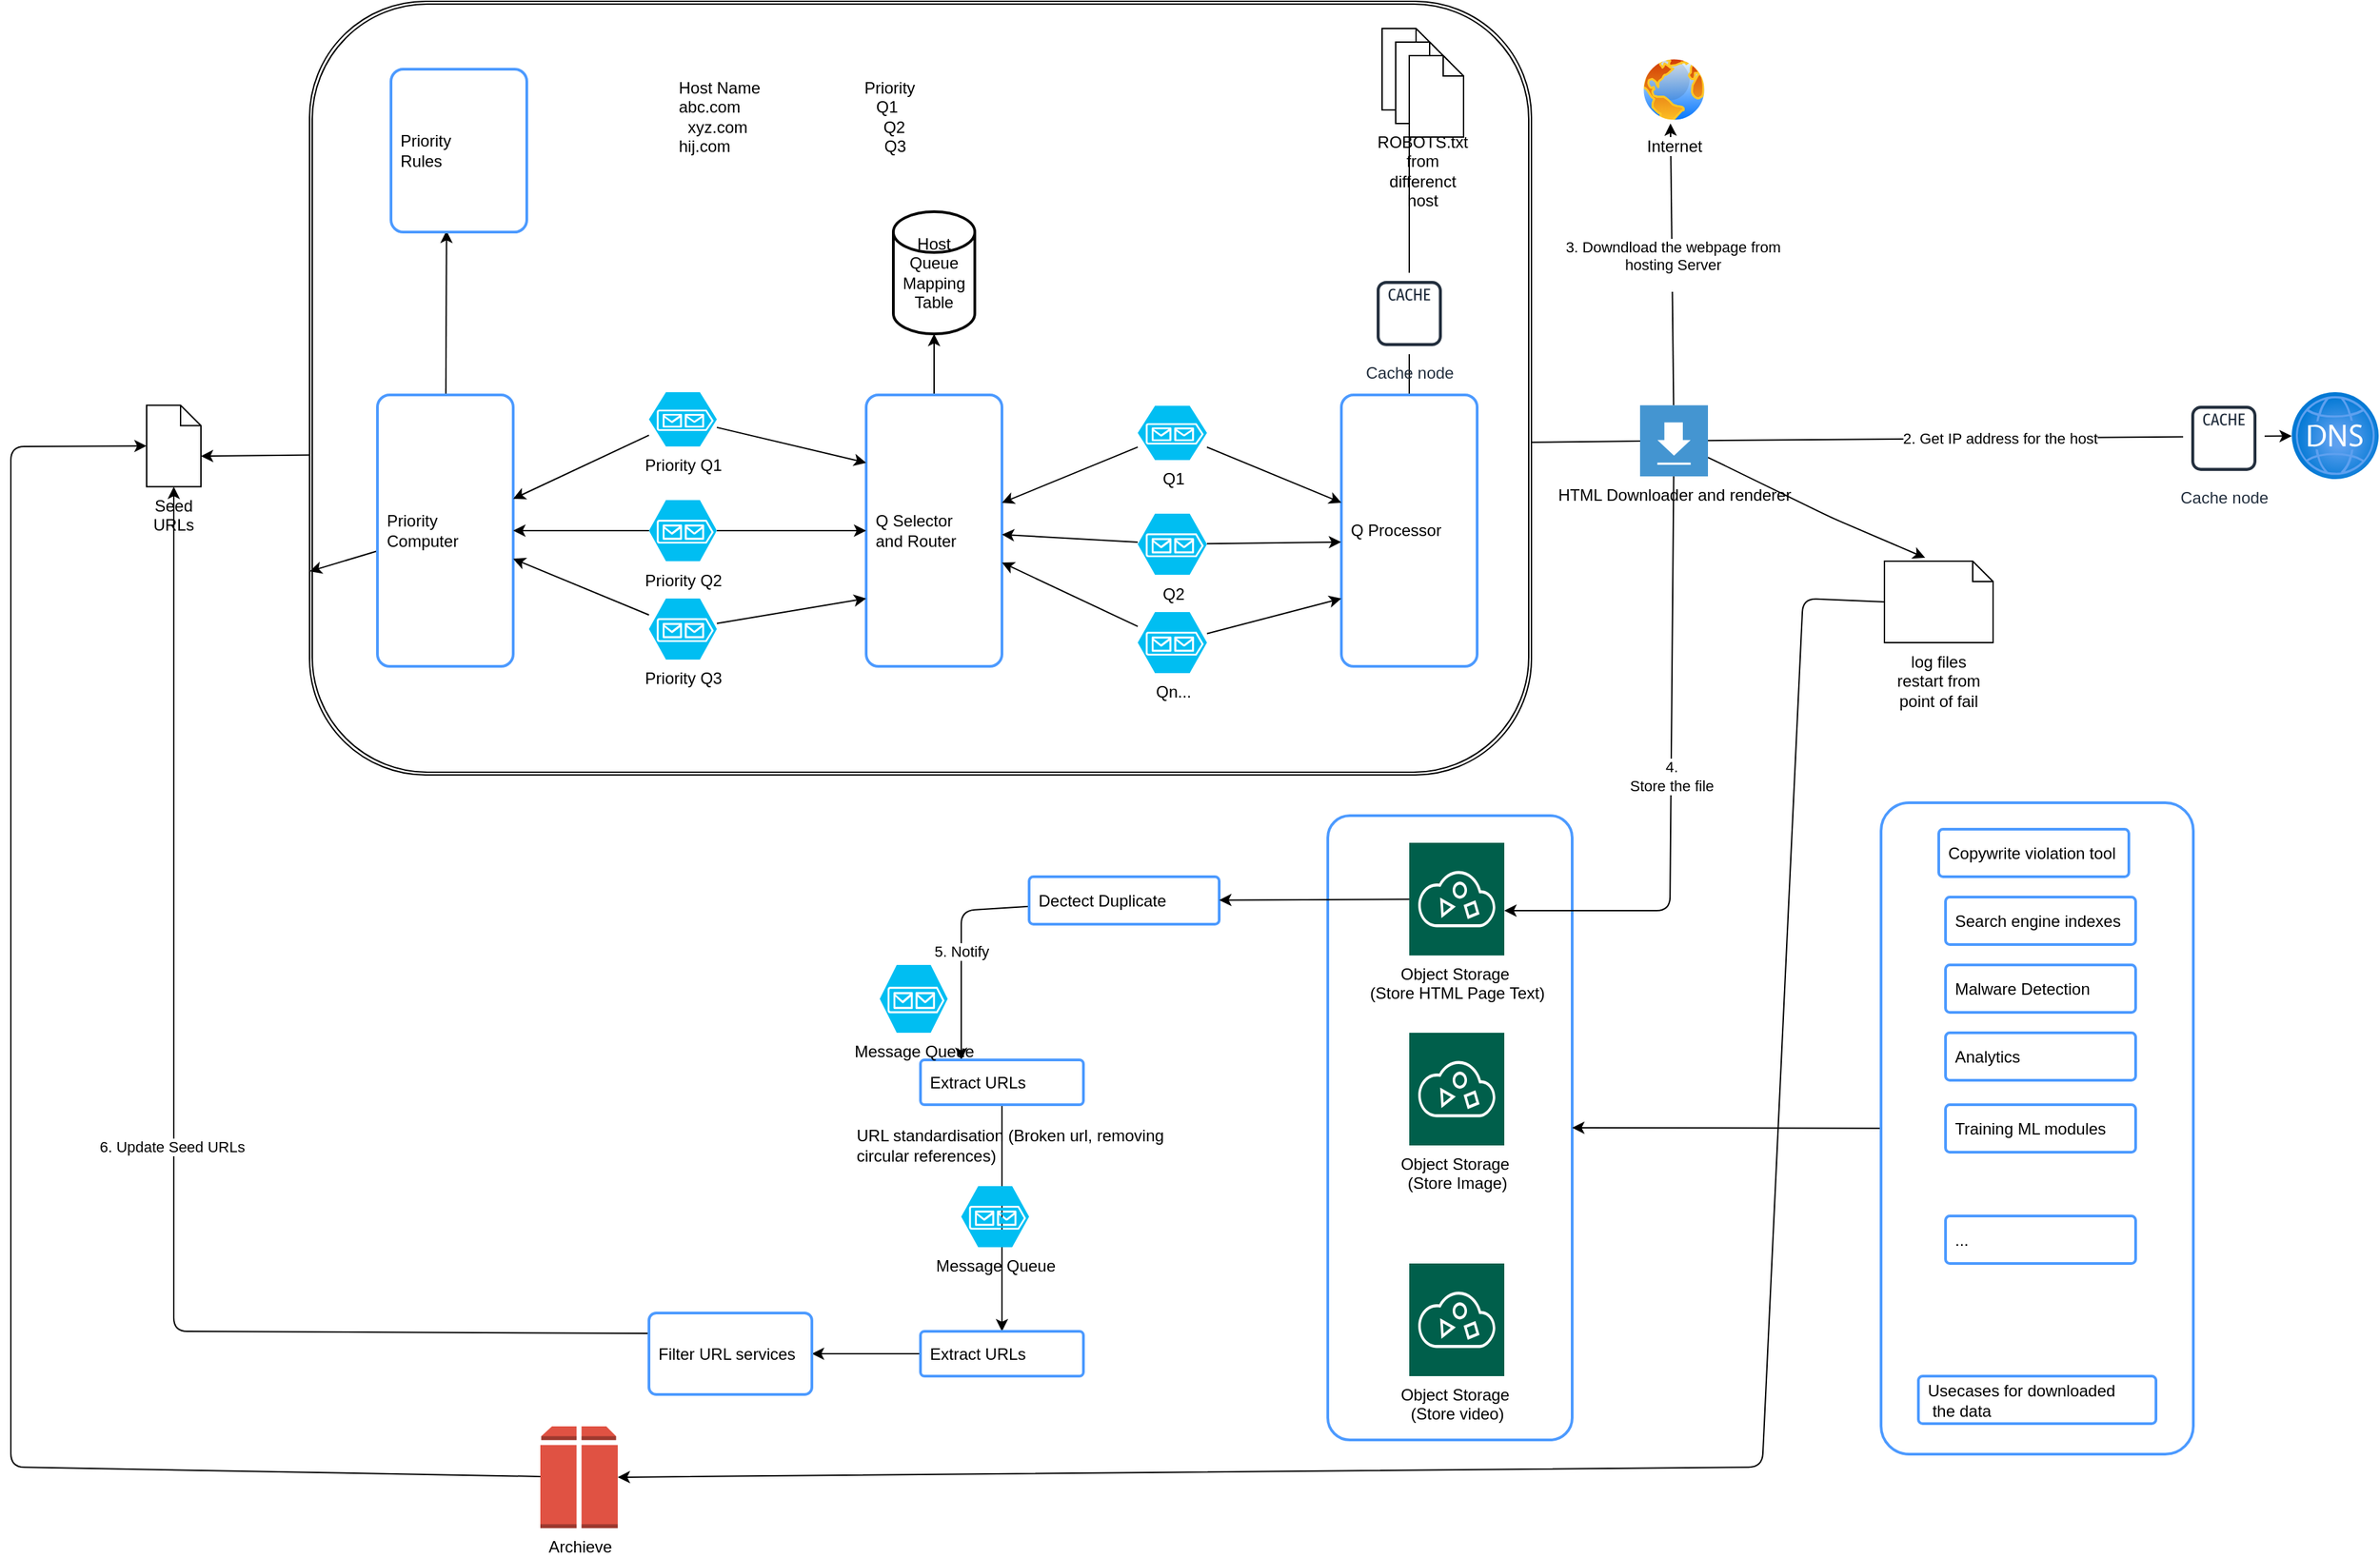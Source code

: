 <mxfile>
    <diagram id="A75iK8OhRaE7jKKYVcJ0" name="Page-1">
        <mxGraphModel dx="1693" dy="886" grid="1" gridSize="10" guides="1" tooltips="1" connect="1" arrows="1" fold="1" page="1" pageScale="1" pageWidth="850" pageHeight="1100" math="0" shadow="0">
            <root>
                <mxCell id="0"/>
                <mxCell id="1" parent="0"/>
                <mxCell id="101" value="" style="rounded=1;arcSize=9;align=left;spacingLeft=5;strokeColor=#4C9AFF;html=1;strokeWidth=2;fontSize=12" vertex="1" parent="1">
                    <mxGeometry x="700" y="600" width="180" height="460" as="geometry"/>
                </mxCell>
                <mxCell id="19" value="3. Downdload the webpage from&lt;br&gt;hosting Server&lt;br&gt;&amp;nbsp;" style="edgeStyle=none;html=1;" edge="1" parent="1" source="9">
                    <mxGeometry relative="1" as="geometry">
                        <mxPoint x="952.4" y="90" as="targetPoint"/>
                    </mxGeometry>
                </mxCell>
                <mxCell id="22" value="1. Read the URL" style="edgeStyle=none;html=1;entryX=0;entryY=0;entryDx=40;entryDy=37.5;entryPerimeter=0;" edge="1" parent="1" source="9" target="27">
                    <mxGeometry relative="1" as="geometry">
                        <mxPoint x="159" y="320" as="targetPoint"/>
                    </mxGeometry>
                </mxCell>
                <mxCell id="23" value="2. Get IP address for the host" style="edgeStyle=none;html=1;" edge="1" parent="1" source="9" target="10">
                    <mxGeometry relative="1" as="geometry"/>
                </mxCell>
                <mxCell id="29" value="4. &lt;br&gt;Store the file" style="edgeStyle=none;html=1;entryX=1;entryY=0.602;entryDx=0;entryDy=0;entryPerimeter=0;" edge="1" parent="1" source="9" target="26">
                    <mxGeometry relative="1" as="geometry">
                        <Array as="points">
                            <mxPoint x="952" y="670"/>
                        </Array>
                    </mxGeometry>
                </mxCell>
                <mxCell id="112" style="edgeStyle=none;html=1;" edge="1" parent="1" source="9">
                    <mxGeometry relative="1" as="geometry">
                        <mxPoint x="1140" y="410" as="targetPoint"/>
                        <Array as="points">
                            <mxPoint x="1070" y="380"/>
                        </Array>
                    </mxGeometry>
                </mxCell>
                <mxCell id="9" value="HTML Downloader and renderer&lt;br&gt;" style="shadow=0;dashed=0;html=1;strokeColor=none;fillColor=#4495D1;labelPosition=center;verticalLabelPosition=bottom;verticalAlign=top;align=center;outlineConnect=0;shape=mxgraph.veeam.2d.download;" vertex="1" parent="1">
                    <mxGeometry x="930" y="297.6" width="50" height="52.4" as="geometry"/>
                </mxCell>
                <mxCell id="10" value="" style="aspect=fixed;html=1;points=[];align=center;image;fontSize=12;image=img/lib/azure2/networking/DNS_Zones.svg;" vertex="1" parent="1">
                    <mxGeometry x="1410" y="288" width="64" height="64" as="geometry"/>
                </mxCell>
                <mxCell id="33" value="5. Notify" style="edgeStyle=none;html=1;entryX=0.25;entryY=0;entryDx=0;entryDy=0;" edge="1" parent="1" source="13" target="16">
                    <mxGeometry relative="1" as="geometry">
                        <Array as="points">
                            <mxPoint x="430" y="670"/>
                        </Array>
                    </mxGeometry>
                </mxCell>
                <mxCell id="13" value="Dectect Duplicate" style="rounded=1;arcSize=9;align=left;spacingLeft=5;strokeColor=#4C9AFF;html=1;strokeWidth=2;fontSize=12" vertex="1" parent="1">
                    <mxGeometry x="480" y="645" width="140" height="35" as="geometry"/>
                </mxCell>
                <mxCell id="35" value="6. Update Seed URLs&amp;nbsp;" style="edgeStyle=none;html=1;entryX=0.5;entryY=1;entryDx=0;entryDy=0;entryPerimeter=0;exitX=0;exitY=0.25;exitDx=0;exitDy=0;" edge="1" parent="1" source="116" target="27">
                    <mxGeometry relative="1" as="geometry">
                        <Array as="points">
                            <mxPoint x="-150" y="980"/>
                            <mxPoint x="-150" y="790"/>
                        </Array>
                    </mxGeometry>
                </mxCell>
                <mxCell id="114" style="edgeStyle=none;html=1;entryX=0.5;entryY=0;entryDx=0;entryDy=0;" edge="1" parent="1" source="16" target="113">
                    <mxGeometry relative="1" as="geometry"/>
                </mxCell>
                <mxCell id="16" value="Extract URLs" style="rounded=1;arcSize=9;align=left;spacingLeft=5;strokeColor=#4C9AFF;html=1;strokeWidth=2;fontSize=12" vertex="1" parent="1">
                    <mxGeometry x="400" y="780" width="120" height="33" as="geometry"/>
                </mxCell>
                <mxCell id="37" value="" style="shape=ext;double=1;rounded=1;whiteSpace=wrap;html=1;" vertex="1" parent="1">
                    <mxGeometry x="-50" width="900" height="570" as="geometry"/>
                </mxCell>
                <mxCell id="30" style="edgeStyle=none;html=1;" edge="1" parent="1" source="26" target="13">
                    <mxGeometry relative="1" as="geometry"/>
                </mxCell>
                <mxCell id="26" value="Object Storage&amp;nbsp;&lt;br&gt;(Store HTML Page Text)" style="sketch=0;pointerEvents=1;shadow=0;dashed=0;html=1;strokeColor=none;fillColor=#005F4B;labelPosition=center;verticalLabelPosition=bottom;verticalAlign=top;align=center;outlineConnect=0;shape=mxgraph.veeam2.object_storage;" vertex="1" parent="1">
                    <mxGeometry x="760" y="620" width="70" height="83" as="geometry"/>
                </mxCell>
                <mxCell id="27" value="Seed URLs" style="shape=mxgraph.bpmn.data;labelPosition=center;verticalLabelPosition=bottom;align=center;verticalAlign=top;whiteSpace=wrap;size=15;html=1;" vertex="1" parent="1">
                    <mxGeometry x="-170" y="297.6" width="40" height="60" as="geometry"/>
                </mxCell>
                <mxCell id="36" value="Internet&lt;br&gt;" style="aspect=fixed;perimeter=ellipsePerimeter;html=1;align=center;shadow=0;dashed=0;spacingTop=3;image;image=img/lib/active_directory/internet_globe.svg;" vertex="1" parent="1">
                    <mxGeometry x="930" y="40" width="50" height="50" as="geometry"/>
                </mxCell>
                <mxCell id="85" style="edgeStyle=none;html=1;" edge="1" parent="1" source="39" target="37">
                    <mxGeometry relative="1" as="geometry"/>
                </mxCell>
                <mxCell id="88" style="edgeStyle=none;html=1;entryX=0.409;entryY=0.992;entryDx=0;entryDy=0;entryPerimeter=0;" edge="1" parent="1" source="39" target="43">
                    <mxGeometry relative="1" as="geometry"/>
                </mxCell>
                <mxCell id="39" value="Priority &lt;br&gt;Computer" style="rounded=1;arcSize=9;align=left;spacingLeft=5;strokeColor=#4C9AFF;html=1;strokeWidth=2;fontSize=12" vertex="1" parent="1">
                    <mxGeometry y="290" width="100" height="200" as="geometry"/>
                </mxCell>
                <mxCell id="90" style="edgeStyle=none;html=1;" edge="1" parent="1" source="41" target="89">
                    <mxGeometry relative="1" as="geometry"/>
                </mxCell>
                <mxCell id="41" value="Q Selector&lt;br&gt;and Router" style="rounded=1;arcSize=9;align=left;spacingLeft=5;strokeColor=#4C9AFF;html=1;strokeWidth=2;fontSize=12" vertex="1" parent="1">
                    <mxGeometry x="360" y="290" width="100" height="200" as="geometry"/>
                </mxCell>
                <mxCell id="83" style="edgeStyle=none;html=1;entryX=0.5;entryY=1;entryDx=0;entryDy=0;entryPerimeter=0;" edge="1" parent="1" source="42" target="82">
                    <mxGeometry relative="1" as="geometry"/>
                </mxCell>
                <mxCell id="42" value="Q Processor" style="rounded=1;arcSize=9;align=left;spacingLeft=5;strokeColor=#4C9AFF;html=1;strokeWidth=2;fontSize=12" vertex="1" parent="1">
                    <mxGeometry x="710" y="290" width="100" height="200" as="geometry"/>
                </mxCell>
                <mxCell id="43" value="Priority &lt;br&gt;Rules&lt;br&gt;" style="rounded=1;arcSize=9;align=left;spacingLeft=5;strokeColor=#4C9AFF;html=1;strokeWidth=2;fontSize=12" vertex="1" parent="1">
                    <mxGeometry x="10" y="50" width="100" height="120" as="geometry"/>
                </mxCell>
                <mxCell id="46" value="Host Name&amp;nbsp; &amp;nbsp; &amp;nbsp; &amp;nbsp; &amp;nbsp; &amp;nbsp; &amp;nbsp; &amp;nbsp; &amp;nbsp; &amp;nbsp; &amp;nbsp; &amp;nbsp;Priority&lt;br&gt;abc.com&amp;nbsp; &amp;nbsp; &amp;nbsp; &amp;nbsp; &amp;nbsp; &amp;nbsp; &amp;nbsp; &amp;nbsp; &amp;nbsp; &amp;nbsp; &amp;nbsp; &amp;nbsp; &amp;nbsp; &amp;nbsp; &amp;nbsp; Q1&lt;br&gt;&amp;nbsp; xyz.com&amp;nbsp; &amp;nbsp; &amp;nbsp; &amp;nbsp; &amp;nbsp; &amp;nbsp; &amp;nbsp; &amp;nbsp; &amp;nbsp; &amp;nbsp; &amp;nbsp; &amp;nbsp; &amp;nbsp; &amp;nbsp; &amp;nbsp; Q2&lt;br&gt;hij.com&amp;nbsp; &amp;nbsp; &amp;nbsp; &amp;nbsp; &amp;nbsp; &amp;nbsp; &amp;nbsp; &amp;nbsp; &amp;nbsp; &amp;nbsp; &amp;nbsp; &amp;nbsp; &amp;nbsp; &amp;nbsp; &amp;nbsp; &amp;nbsp; &amp;nbsp; Q3&amp;nbsp; &amp;nbsp; &amp;nbsp; &amp;nbsp; &amp;nbsp; &amp;nbsp; &amp;nbsp; &amp;nbsp; &amp;nbsp; &amp;nbsp; &amp;nbsp; &amp;nbsp; &amp;nbsp;" style="text;html=1;strokeColor=none;fillColor=none;align=left;verticalAlign=middle;whiteSpace=wrap;rounded=0;" vertex="1" parent="1">
                    <mxGeometry x="220" y="40" width="260" height="90" as="geometry"/>
                </mxCell>
                <mxCell id="50" style="edgeStyle=none;html=1;" edge="1" parent="1" source="47" target="39">
                    <mxGeometry relative="1" as="geometry"/>
                </mxCell>
                <mxCell id="55" style="edgeStyle=none;html=1;entryX=0;entryY=0.25;entryDx=0;entryDy=0;" edge="1" parent="1" source="47" target="41">
                    <mxGeometry relative="1" as="geometry"/>
                </mxCell>
                <mxCell id="47" value="Priority Q1" style="verticalLabelPosition=bottom;html=1;verticalAlign=top;align=center;strokeColor=none;fillColor=#00BEF2;shape=mxgraph.azure.storage_queue;" vertex="1" parent="1">
                    <mxGeometry x="200" y="288" width="50" height="40" as="geometry"/>
                </mxCell>
                <mxCell id="52" style="edgeStyle=none;html=1;" edge="1" parent="1" source="48" target="39">
                    <mxGeometry relative="1" as="geometry"/>
                </mxCell>
                <mxCell id="56" style="edgeStyle=none;html=1;entryX=0;entryY=0.5;entryDx=0;entryDy=0;" edge="1" parent="1" source="48" target="41">
                    <mxGeometry relative="1" as="geometry"/>
                </mxCell>
                <mxCell id="48" value="Priority Q2" style="verticalLabelPosition=bottom;html=1;verticalAlign=top;align=center;strokeColor=none;fillColor=#00BEF2;shape=mxgraph.azure.storage_queue;" vertex="1" parent="1">
                    <mxGeometry x="200" y="367.5" width="50" height="45" as="geometry"/>
                </mxCell>
                <mxCell id="54" style="edgeStyle=none;html=1;" edge="1" parent="1" source="49" target="39">
                    <mxGeometry relative="1" as="geometry"/>
                </mxCell>
                <mxCell id="57" style="edgeStyle=none;html=1;entryX=0;entryY=0.75;entryDx=0;entryDy=0;" edge="1" parent="1" source="49" target="41">
                    <mxGeometry relative="1" as="geometry"/>
                </mxCell>
                <mxCell id="49" value="Priority Q3" style="verticalLabelPosition=bottom;html=1;verticalAlign=top;align=center;strokeColor=none;fillColor=#00BEF2;shape=mxgraph.azure.storage_queue;" vertex="1" parent="1">
                    <mxGeometry x="200" y="440" width="50" height="45" as="geometry"/>
                </mxCell>
                <mxCell id="76" style="edgeStyle=none;html=1;" edge="1" parent="1" source="69" target="41">
                    <mxGeometry relative="1" as="geometry"/>
                </mxCell>
                <mxCell id="79" style="edgeStyle=none;html=1;" edge="1" parent="1" source="69" target="42">
                    <mxGeometry relative="1" as="geometry"/>
                </mxCell>
                <mxCell id="69" value="Q1" style="verticalLabelPosition=bottom;html=1;verticalAlign=top;align=center;strokeColor=none;fillColor=#00BEF2;shape=mxgraph.azure.storage_queue;" vertex="1" parent="1">
                    <mxGeometry x="560" y="298" width="51" height="40" as="geometry"/>
                </mxCell>
                <mxCell id="77" style="edgeStyle=none;html=1;entryX=-0.002;entryY=0.542;entryDx=0;entryDy=0;entryPerimeter=0;" edge="1" parent="1" source="72" target="42">
                    <mxGeometry relative="1" as="geometry"/>
                </mxCell>
                <mxCell id="78" style="edgeStyle=none;html=1;" edge="1" parent="1" source="72" target="41">
                    <mxGeometry relative="1" as="geometry"/>
                </mxCell>
                <mxCell id="72" value="Q2" style="verticalLabelPosition=bottom;html=1;verticalAlign=top;align=center;strokeColor=none;fillColor=#00BEF2;shape=mxgraph.azure.storage_queue;" vertex="1" parent="1">
                    <mxGeometry x="560" y="377.5" width="51" height="45" as="geometry"/>
                </mxCell>
                <mxCell id="80" style="edgeStyle=none;html=1;entryX=0;entryY=0.75;entryDx=0;entryDy=0;" edge="1" parent="1" source="75" target="42">
                    <mxGeometry relative="1" as="geometry"/>
                </mxCell>
                <mxCell id="81" style="edgeStyle=none;html=1;" edge="1" parent="1" source="75" target="41">
                    <mxGeometry relative="1" as="geometry"/>
                </mxCell>
                <mxCell id="75" value="Qn..." style="verticalLabelPosition=bottom;html=1;verticalAlign=top;align=center;strokeColor=none;fillColor=#00BEF2;shape=mxgraph.azure.storage_queue;" vertex="1" parent="1">
                    <mxGeometry x="560" y="450" width="51" height="45" as="geometry"/>
                </mxCell>
                <mxCell id="82" value="" style="shape=mxgraph.bpmn.data;labelPosition=center;verticalLabelPosition=bottom;align=center;verticalAlign=top;whiteSpace=wrap;size=15;html=1;" vertex="1" parent="1">
                    <mxGeometry x="740" y="20" width="40" height="60" as="geometry"/>
                </mxCell>
                <mxCell id="84" value="Cache node" style="sketch=0;outlineConnect=0;fontColor=#232F3E;gradientColor=none;strokeColor=#232F3E;fillColor=#ffffff;dashed=0;verticalLabelPosition=bottom;verticalAlign=top;align=center;html=1;fontSize=12;fontStyle=0;aspect=fixed;shape=mxgraph.aws4.resourceIcon;resIcon=mxgraph.aws4.cache_node;" vertex="1" parent="1">
                    <mxGeometry x="730" y="200" width="60" height="60" as="geometry"/>
                </mxCell>
                <mxCell id="89" value="Host Queue Mapping Table" style="strokeWidth=2;html=1;shape=mxgraph.flowchart.database;whiteSpace=wrap;" vertex="1" parent="1">
                    <mxGeometry x="380" y="155" width="60" height="90" as="geometry"/>
                </mxCell>
                <mxCell id="91" value="Cache node" style="sketch=0;outlineConnect=0;fontColor=#232F3E;gradientColor=none;strokeColor=#232F3E;fillColor=#ffffff;dashed=0;verticalLabelPosition=bottom;verticalAlign=top;align=center;html=1;fontSize=12;fontStyle=0;aspect=fixed;shape=mxgraph.aws4.resourceIcon;resIcon=mxgraph.aws4.cache_node;" vertex="1" parent="1">
                    <mxGeometry x="1330" y="292" width="60" height="60" as="geometry"/>
                </mxCell>
                <mxCell id="94" value="ROBOTS.txt from differenct host" style="shape=mxgraph.bpmn.data;labelPosition=center;verticalLabelPosition=bottom;align=center;verticalAlign=top;whiteSpace=wrap;size=15;html=1;" vertex="1" parent="1">
                    <mxGeometry x="750" y="30" width="40" height="60" as="geometry"/>
                </mxCell>
                <mxCell id="95" value="" style="shape=mxgraph.bpmn.data;labelPosition=center;verticalLabelPosition=bottom;align=center;verticalAlign=top;whiteSpace=wrap;size=15;html=1;" vertex="1" parent="1">
                    <mxGeometry x="760" y="40" width="40" height="60" as="geometry"/>
                </mxCell>
                <mxCell id="96" value="Message Queue" style="verticalLabelPosition=bottom;html=1;verticalAlign=top;align=center;strokeColor=none;fillColor=#00BEF2;shape=mxgraph.azure.storage_queue;" vertex="1" parent="1">
                    <mxGeometry x="370" y="710" width="50" height="50" as="geometry"/>
                </mxCell>
                <mxCell id="98" value="URL standardisation (Broken url, removing circular references)&amp;nbsp;" style="text;html=1;strokeColor=none;fillColor=none;align=left;verticalAlign=middle;whiteSpace=wrap;rounded=0;" vertex="1" parent="1">
                    <mxGeometry x="351" y="813" width="260" height="60" as="geometry"/>
                </mxCell>
                <mxCell id="99" value="Object Storage&amp;nbsp;&lt;br&gt;(Store Image)" style="sketch=0;pointerEvents=1;shadow=0;dashed=0;html=1;strokeColor=none;fillColor=#005F4B;labelPosition=center;verticalLabelPosition=bottom;verticalAlign=top;align=center;outlineConnect=0;shape=mxgraph.veeam2.object_storage;" vertex="1" parent="1">
                    <mxGeometry x="760" y="760" width="70" height="83" as="geometry"/>
                </mxCell>
                <mxCell id="100" value="Object Storage&amp;nbsp;&lt;br&gt;(Store video)" style="sketch=0;pointerEvents=1;shadow=0;dashed=0;html=1;strokeColor=none;fillColor=#005F4B;labelPosition=center;verticalLabelPosition=bottom;verticalAlign=top;align=center;outlineConnect=0;shape=mxgraph.veeam2.object_storage;" vertex="1" parent="1">
                    <mxGeometry x="760" y="930" width="70" height="83" as="geometry"/>
                </mxCell>
                <mxCell id="111" style="edgeStyle=none;html=1;entryX=1;entryY=0.5;entryDx=0;entryDy=0;" edge="1" parent="1" source="102" target="101">
                    <mxGeometry relative="1" as="geometry"/>
                </mxCell>
                <mxCell id="102" value="" style="rounded=1;arcSize=9;align=left;spacingLeft=5;strokeColor=#4C9AFF;html=1;strokeWidth=2;fontSize=12" vertex="1" parent="1">
                    <mxGeometry x="1107.5" y="590.5" width="230" height="480" as="geometry"/>
                </mxCell>
                <mxCell id="103" value="Copywrite violation tool" style="rounded=1;arcSize=9;align=left;spacingLeft=5;strokeColor=#4C9AFF;html=1;strokeWidth=2;fontSize=12" vertex="1" parent="1">
                    <mxGeometry x="1150" y="610" width="140" height="35" as="geometry"/>
                </mxCell>
                <mxCell id="104" value="Search engine indexes" style="rounded=1;arcSize=9;align=left;spacingLeft=5;strokeColor=#4C9AFF;html=1;strokeWidth=2;fontSize=12" vertex="1" parent="1">
                    <mxGeometry x="1155" y="660" width="140" height="35" as="geometry"/>
                </mxCell>
                <mxCell id="105" value="Malware Detection" style="rounded=1;arcSize=9;align=left;spacingLeft=5;strokeColor=#4C9AFF;html=1;strokeWidth=2;fontSize=12" vertex="1" parent="1">
                    <mxGeometry x="1155" y="710" width="140" height="35" as="geometry"/>
                </mxCell>
                <mxCell id="106" value="Analytics" style="rounded=1;arcSize=9;align=left;spacingLeft=5;strokeColor=#4C9AFF;html=1;strokeWidth=2;fontSize=12" vertex="1" parent="1">
                    <mxGeometry x="1155" y="760" width="140" height="35" as="geometry"/>
                </mxCell>
                <mxCell id="107" value="Training ML modules" style="rounded=1;arcSize=9;align=left;spacingLeft=5;strokeColor=#4C9AFF;html=1;strokeWidth=2;fontSize=12" vertex="1" parent="1">
                    <mxGeometry x="1155" y="813" width="140" height="35" as="geometry"/>
                </mxCell>
                <mxCell id="108" value="..." style="rounded=1;arcSize=9;align=left;spacingLeft=5;strokeColor=#4C9AFF;html=1;strokeWidth=2;fontSize=12" vertex="1" parent="1">
                    <mxGeometry x="1155" y="895" width="140" height="35" as="geometry"/>
                </mxCell>
                <mxCell id="109" value="Usecases for downloaded&lt;br&gt;&amp;nbsp;the data" style="rounded=1;arcSize=9;align=left;spacingLeft=5;strokeColor=#4C9AFF;html=1;strokeWidth=2;fontSize=12" vertex="1" parent="1">
                    <mxGeometry x="1135" y="1013" width="175" height="35" as="geometry"/>
                </mxCell>
                <mxCell id="119" style="edgeStyle=none;html=1;entryX=1;entryY=0.5;entryDx=0;entryDy=0;entryPerimeter=0;exitX=0;exitY=0.5;exitDx=0;exitDy=0;exitPerimeter=0;movable=0;resizable=0;rotatable=0;deletable=0;editable=0;connectable=0;" edge="1" parent="1" source="110" target="118">
                    <mxGeometry relative="1" as="geometry">
                        <Array as="points">
                            <mxPoint x="1050" y="440"/>
                            <mxPoint x="1020" y="1080"/>
                        </Array>
                    </mxGeometry>
                </mxCell>
                <mxCell id="110" value="log files restart from point of fail" style="shape=mxgraph.bpmn.data;labelPosition=center;verticalLabelPosition=bottom;align=center;verticalAlign=top;whiteSpace=wrap;size=15;html=1;" vertex="1" parent="1">
                    <mxGeometry x="1110" y="412.5" width="80" height="60" as="geometry"/>
                </mxCell>
                <mxCell id="117" value="" style="edgeStyle=none;html=1;" edge="1" parent="1" source="113" target="116">
                    <mxGeometry relative="1" as="geometry"/>
                </mxCell>
                <mxCell id="113" value="Extract URLs" style="rounded=1;arcSize=9;align=left;spacingLeft=5;strokeColor=#4C9AFF;html=1;strokeWidth=2;fontSize=12" vertex="1" parent="1">
                    <mxGeometry x="400" y="980" width="120" height="33" as="geometry"/>
                </mxCell>
                <mxCell id="115" value="Message Queue" style="verticalLabelPosition=bottom;html=1;verticalAlign=top;align=center;strokeColor=none;fillColor=#00BEF2;shape=mxgraph.azure.storage_queue;" vertex="1" parent="1">
                    <mxGeometry x="430.0" y="873" width="50" height="45" as="geometry"/>
                </mxCell>
                <mxCell id="116" value="Filter URL services" style="whiteSpace=wrap;html=1;align=left;strokeColor=#4C9AFF;rounded=1;arcSize=9;spacingLeft=5;strokeWidth=2;" vertex="1" parent="1">
                    <mxGeometry x="200" y="966.5" width="120" height="60" as="geometry"/>
                </mxCell>
                <mxCell id="120" style="edgeStyle=none;html=1;entryX=0;entryY=0.5;entryDx=0;entryDy=0;entryPerimeter=0;" edge="1" parent="1" source="118" target="27">
                    <mxGeometry relative="1" as="geometry">
                        <Array as="points">
                            <mxPoint x="-270" y="1080"/>
                            <mxPoint x="-270" y="328"/>
                        </Array>
                    </mxGeometry>
                </mxCell>
                <mxCell id="118" value="Archieve" style="outlineConnect=0;dashed=0;verticalLabelPosition=bottom;verticalAlign=top;align=center;html=1;shape=mxgraph.aws3.archive;fillColor=#E05243;gradientColor=none;" vertex="1" parent="1">
                    <mxGeometry x="120" y="1050" width="57" height="75" as="geometry"/>
                </mxCell>
            </root>
        </mxGraphModel>
    </diagram>
</mxfile>